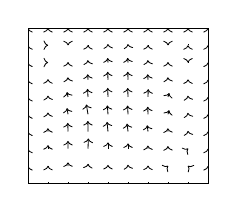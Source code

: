 \begin{tikzpicture}[scale=.6]

\begin{axis}[%
name=main plot,%
axis on top,%
width=1.5in,%
scale only axis,%
xmin=0, xmax=2.514,%
ymin=0, ymax=2.514,%
ticks=none%
]
\addplot [->,color=black,solid,line width=0.5pt] coordinates{ (0,0) (0,0) };
\addplot [->,color=black,solid,line width=0.5pt] coordinates{ (0.279,0) (0.279,0) };
\addplot [->,color=black,solid,line width=0.5pt] coordinates{ (0.559,0) (0.559,0) };
\addplot [->,color=black,solid,line width=0.5pt] coordinates{ (0.838,0) (0.838,0) };
\addplot [->,color=black,solid,line width=0.5pt] coordinates{ (1.117,0) (1.117,0) };
\addplot [->,color=black,solid,line width=0.5pt] coordinates{ (1.397,0) (1.397,0) };
\addplot [->,color=black,solid,line width=0.5pt] coordinates{ (1.676,0) (1.676,0) };
\addplot [->,color=black,solid,line width=0.5pt] coordinates{ (1.955,0) (1.955,0) };
\addplot [->,color=black,solid,line width=0.5pt] coordinates{ (2.235,0) (2.235,0) };
\addplot [->,color=black,solid,line width=0.5pt] coordinates{ (2.514,0) (2.514,0) };
\addplot [->,color=black,solid,line width=0.5pt] coordinates{ (0,0.279) (0,0.279) };
\addplot [->,color=black,solid,line width=0.5pt] coordinates{ (0.279,0.279) (0.279,0.282) };
\addplot [->,color=black,solid,line width=0.5pt] coordinates{ (0.559,0.279) (0.558,0.338) };
\addplot [->,color=black,solid,line width=0.5pt] coordinates{ (0.838,0.279) (0.84,0.315) };
\addplot [->,color=black,solid,line width=0.5pt] coordinates{ (1.117,0.279) (1.117,0.297) };
\addplot [->,color=black,solid,line width=0.5pt] coordinates{ (1.397,0.279) (1.395,0.299) };
\addplot [->,color=black,solid,line width=0.5pt] coordinates{ (1.676,0.279) (1.676,0.286) };
\addplot [->,color=black,solid,line width=0.5pt] coordinates{ (1.955,0.279) (1.957,0.281) };
\addplot [->,color=black,solid,line width=0.5pt] coordinates{ (2.235,0.279) (2.234,0.28) };
\addplot [->,color=black,solid,line width=0.5pt] coordinates{ (2.514,0.279) (2.514,0.279) };
\addplot [->,color=black,solid,line width=0.5pt] coordinates{ (0,0.559) (0,0.559) };
\addplot [->,color=black,solid,line width=0.5pt] coordinates{ (0.279,0.559) (0.279,0.617) };
\addplot [->,color=black,solid,line width=0.5pt] coordinates{ (0.559,0.559) (0.558,0.685) };
\addplot [->,color=black,solid,line width=0.5pt] coordinates{ (0.838,0.559) (0.843,0.725) };
\addplot [->,color=black,solid,line width=0.5pt] coordinates{ (1.117,0.559) (1.117,0.662) };
\addplot [->,color=black,solid,line width=0.5pt] coordinates{ (1.397,0.559) (1.397,0.645) };
\addplot [->,color=black,solid,line width=0.5pt] coordinates{ (1.676,0.559) (1.674,0.61) };
\addplot [->,color=black,solid,line width=0.5pt] coordinates{ (1.955,0.559) (1.954,0.601) };
\addplot [->,color=black,solid,line width=0.5pt] coordinates{ (2.235,0.559) (2.236,0.56) };
\addplot [->,color=black,solid,line width=0.5pt] coordinates{ (2.514,0.559) (2.514,0.559) };
\addplot [->,color=black,solid,line width=0.5pt] coordinates{ (0,0.838) (0,0.838) };
\addplot [->,color=black,solid,line width=0.5pt] coordinates{ (0.279,0.838) (0.278,0.891) };
\addplot [->,color=black,solid,line width=0.5pt] coordinates{ (0.559,0.838) (0.555,0.977) };
\addplot [->,color=black,solid,line width=0.5pt] coordinates{ (0.838,0.838) (0.836,1.008) };
\addplot [->,color=black,solid,line width=0.5pt] coordinates{ (1.117,0.838) (1.104,0.993) };
\addplot [->,color=black,solid,line width=0.5pt] coordinates{ (1.397,0.838) (1.383,0.964) };
\addplot [->,color=black,solid,line width=0.5pt] coordinates{ (1.676,0.838) (1.665,0.939) };
\addplot [->,color=black,solid,line width=0.5pt] coordinates{ (1.955,0.838) (1.953,0.89) };
\addplot [->,color=black,solid,line width=0.5pt] coordinates{ (2.235,0.838) (2.234,0.848) };
\addplot [->,color=black,solid,line width=0.5pt] coordinates{ (2.514,0.838) (2.514,0.838) };
\addplot [->,color=black,solid,line width=0.5pt] coordinates{ (0,1.117) (0,1.117) };
\addplot [->,color=black,solid,line width=0.5pt] coordinates{ (0.279,1.117) (0.278,1.145) };
\addplot [->,color=black,solid,line width=0.5pt] coordinates{ (0.559,1.117) (0.544,1.216) };
\addplot [->,color=black,solid,line width=0.5pt] coordinates{ (0.838,1.117) (0.815,1.275) };
\addplot [->,color=black,solid,line width=0.5pt] coordinates{ (1.117,1.117) (1.108,1.26) };
\addplot [->,color=black,solid,line width=0.5pt] coordinates{ (1.397,1.117) (1.39,1.257) };
\addplot [->,color=black,solid,line width=0.5pt] coordinates{ (1.676,1.117) (1.672,1.238) };
\addplot [->,color=black,solid,line width=0.5pt] coordinates{ (1.955,1.117) (1.971,1.183) };
\addplot [->,color=black,solid,line width=0.5pt] coordinates{ (2.235,1.117) (2.232,1.139) };
\addplot [->,color=black,solid,line width=0.5pt] coordinates{ (2.514,1.117) (2.514,1.117) };
\addplot [->,color=black,solid,line width=0.5pt] coordinates{ (0,1.397) (0,1.397) };
\addplot [->,color=black,solid,line width=0.5pt] coordinates{ (0.279,1.397) (0.278,1.418) };
\addplot [->,color=black,solid,line width=0.5pt] coordinates{ (0.559,1.397) (0.544,1.476) };
\addplot [->,color=black,solid,line width=0.5pt] coordinates{ (0.838,1.397) (0.831,1.528) };
\addplot [->,color=black,solid,line width=0.5pt] coordinates{ (1.117,1.397) (1.113,1.543) };
\addplot [->,color=black,solid,line width=0.5pt] coordinates{ (1.397,1.397) (1.392,1.542) };
\addplot [->,color=black,solid,line width=0.5pt] coordinates{ (1.676,1.397) (1.679,1.523) };
\addplot [->,color=black,solid,line width=0.5pt] coordinates{ (1.955,1.397) (1.972,1.461) };
\addplot [->,color=black,solid,line width=0.5pt] coordinates{ (2.235,1.397) (2.233,1.417) };
\addplot [->,color=black,solid,line width=0.5pt] coordinates{ (2.514,1.397) (2.514,1.397) };
\addplot [->,color=black,solid,line width=0.5pt] coordinates{ (0,1.676) (0,1.676) };
\addplot [->,color=black,solid,line width=0.5pt] coordinates{ (0.279,1.676) (0.279,1.685) };
\addplot [->,color=black,solid,line width=0.5pt] coordinates{ (0.559,1.676) (0.556,1.715) };
\addplot [->,color=black,solid,line width=0.5pt] coordinates{ (0.838,1.676) (0.833,1.764) };
\addplot [->,color=black,solid,line width=0.5pt] coordinates{ (1.117,1.676) (1.113,1.805) };
\addplot [->,color=black,solid,line width=0.5pt] coordinates{ (1.397,1.676) (1.393,1.805) };
\addplot [->,color=black,solid,line width=0.5pt] coordinates{ (1.676,1.676) (1.671,1.764) };
\addplot [->,color=black,solid,line width=0.5pt] coordinates{ (1.955,1.676) (1.952,1.715) };
\addplot [->,color=black,solid,line width=0.5pt] coordinates{ (2.235,1.676) (2.235,1.682) };
\addplot [->,color=black,solid,line width=0.5pt] coordinates{ (2.514,1.676) (2.514,1.676) };
\addplot [->,color=black,solid,line width=0.5pt] coordinates{ (0,1.955) (0,1.955) };
\addplot [->,color=black,solid,line width=0.5pt] coordinates{ (0.279,1.955) (0.28,1.955) };
\addplot [->,color=black,solid,line width=0.5pt] coordinates{ (0.559,1.955) (0.559,1.962) };
\addplot [->,color=black,solid,line width=0.5pt] coordinates{ (0.838,1.955) (0.835,1.993) };
\addplot [->,color=black,solid,line width=0.5pt] coordinates{ (1.117,1.955) (1.112,2.028) };
\addplot [->,color=black,solid,line width=0.5pt] coordinates{ (1.397,1.955) (1.391,2.029) };
\addplot [->,color=black,solid,line width=0.5pt] coordinates{ (1.676,1.955) (1.673,1.993) };
\addplot [->,color=black,solid,line width=0.5pt] coordinates{ (1.955,1.955) (1.955,1.962) };
\addplot [->,color=black,solid,line width=0.5pt] coordinates{ (2.235,1.955) (2.235,1.954) };
\addplot [->,color=black,solid,line width=0.5pt] coordinates{ (2.514,1.955) (2.514,1.955) };
\addplot [->,color=black,solid,line width=0.5pt] coordinates{ (0,2.235) (0,2.235) };
\addplot [->,color=black,solid,line width=0.5pt] coordinates{ (0.279,2.235) (0.28,2.235) };
\addplot [->,color=black,solid,line width=0.5pt] coordinates{ (0.559,2.235) (0.559,2.234) };
\addplot [->,color=black,solid,line width=0.5pt] coordinates{ (0.838,2.235) (0.838,2.237) };
\addplot [->,color=black,solid,line width=0.5pt] coordinates{ (1.117,2.235) (1.116,2.253) };
\addplot [->,color=black,solid,line width=0.5pt] coordinates{ (1.397,2.235) (1.395,2.253) };
\addplot [->,color=black,solid,line width=0.5pt] coordinates{ (1.676,2.235) (1.676,2.237) };
\addplot [->,color=black,solid,line width=0.5pt] coordinates{ (1.955,2.235) (1.955,2.234) };
\addplot [->,color=black,solid,line width=0.5pt] coordinates{ (2.235,2.235) (2.235,2.235) };
\addplot [->,color=black,solid,line width=0.5pt] coordinates{ (2.514,2.235) (2.514,2.235) };
\addplot [->,color=black,solid,line width=0.5pt] coordinates{ (0,2.514) (0,2.514) };
\addplot [->,color=black,solid,line width=0.5pt] coordinates{ (0.279,2.514) (0.279,2.514) };
\addplot [->,color=black,solid,line width=0.5pt] coordinates{ (0.559,2.514) (0.559,2.514) };
\addplot [->,color=black,solid,line width=0.5pt] coordinates{ (0.838,2.514) (0.838,2.514) };
\addplot [->,color=black,solid,line width=0.5pt] coordinates{ (1.117,2.514) (1.117,2.514) };
\addplot [->,color=black,solid,line width=0.5pt] coordinates{ (1.397,2.514) (1.397,2.514) };
\addplot [->,color=black,solid,line width=0.5pt] coordinates{ (1.676,2.514) (1.676,2.514) };
\addplot [->,color=black,solid,line width=0.5pt] coordinates{ (1.955,2.514) (1.955,2.514) };
\addplot [->,color=black,solid,line width=0.5pt] coordinates{ (2.235,2.514) (2.235,2.514) };
\addplot [->,color=black,solid,line width=0.5pt] coordinates{ (2.514,2.514) (2.514,2.514) };
\end{axis}

\end{tikzpicture}
